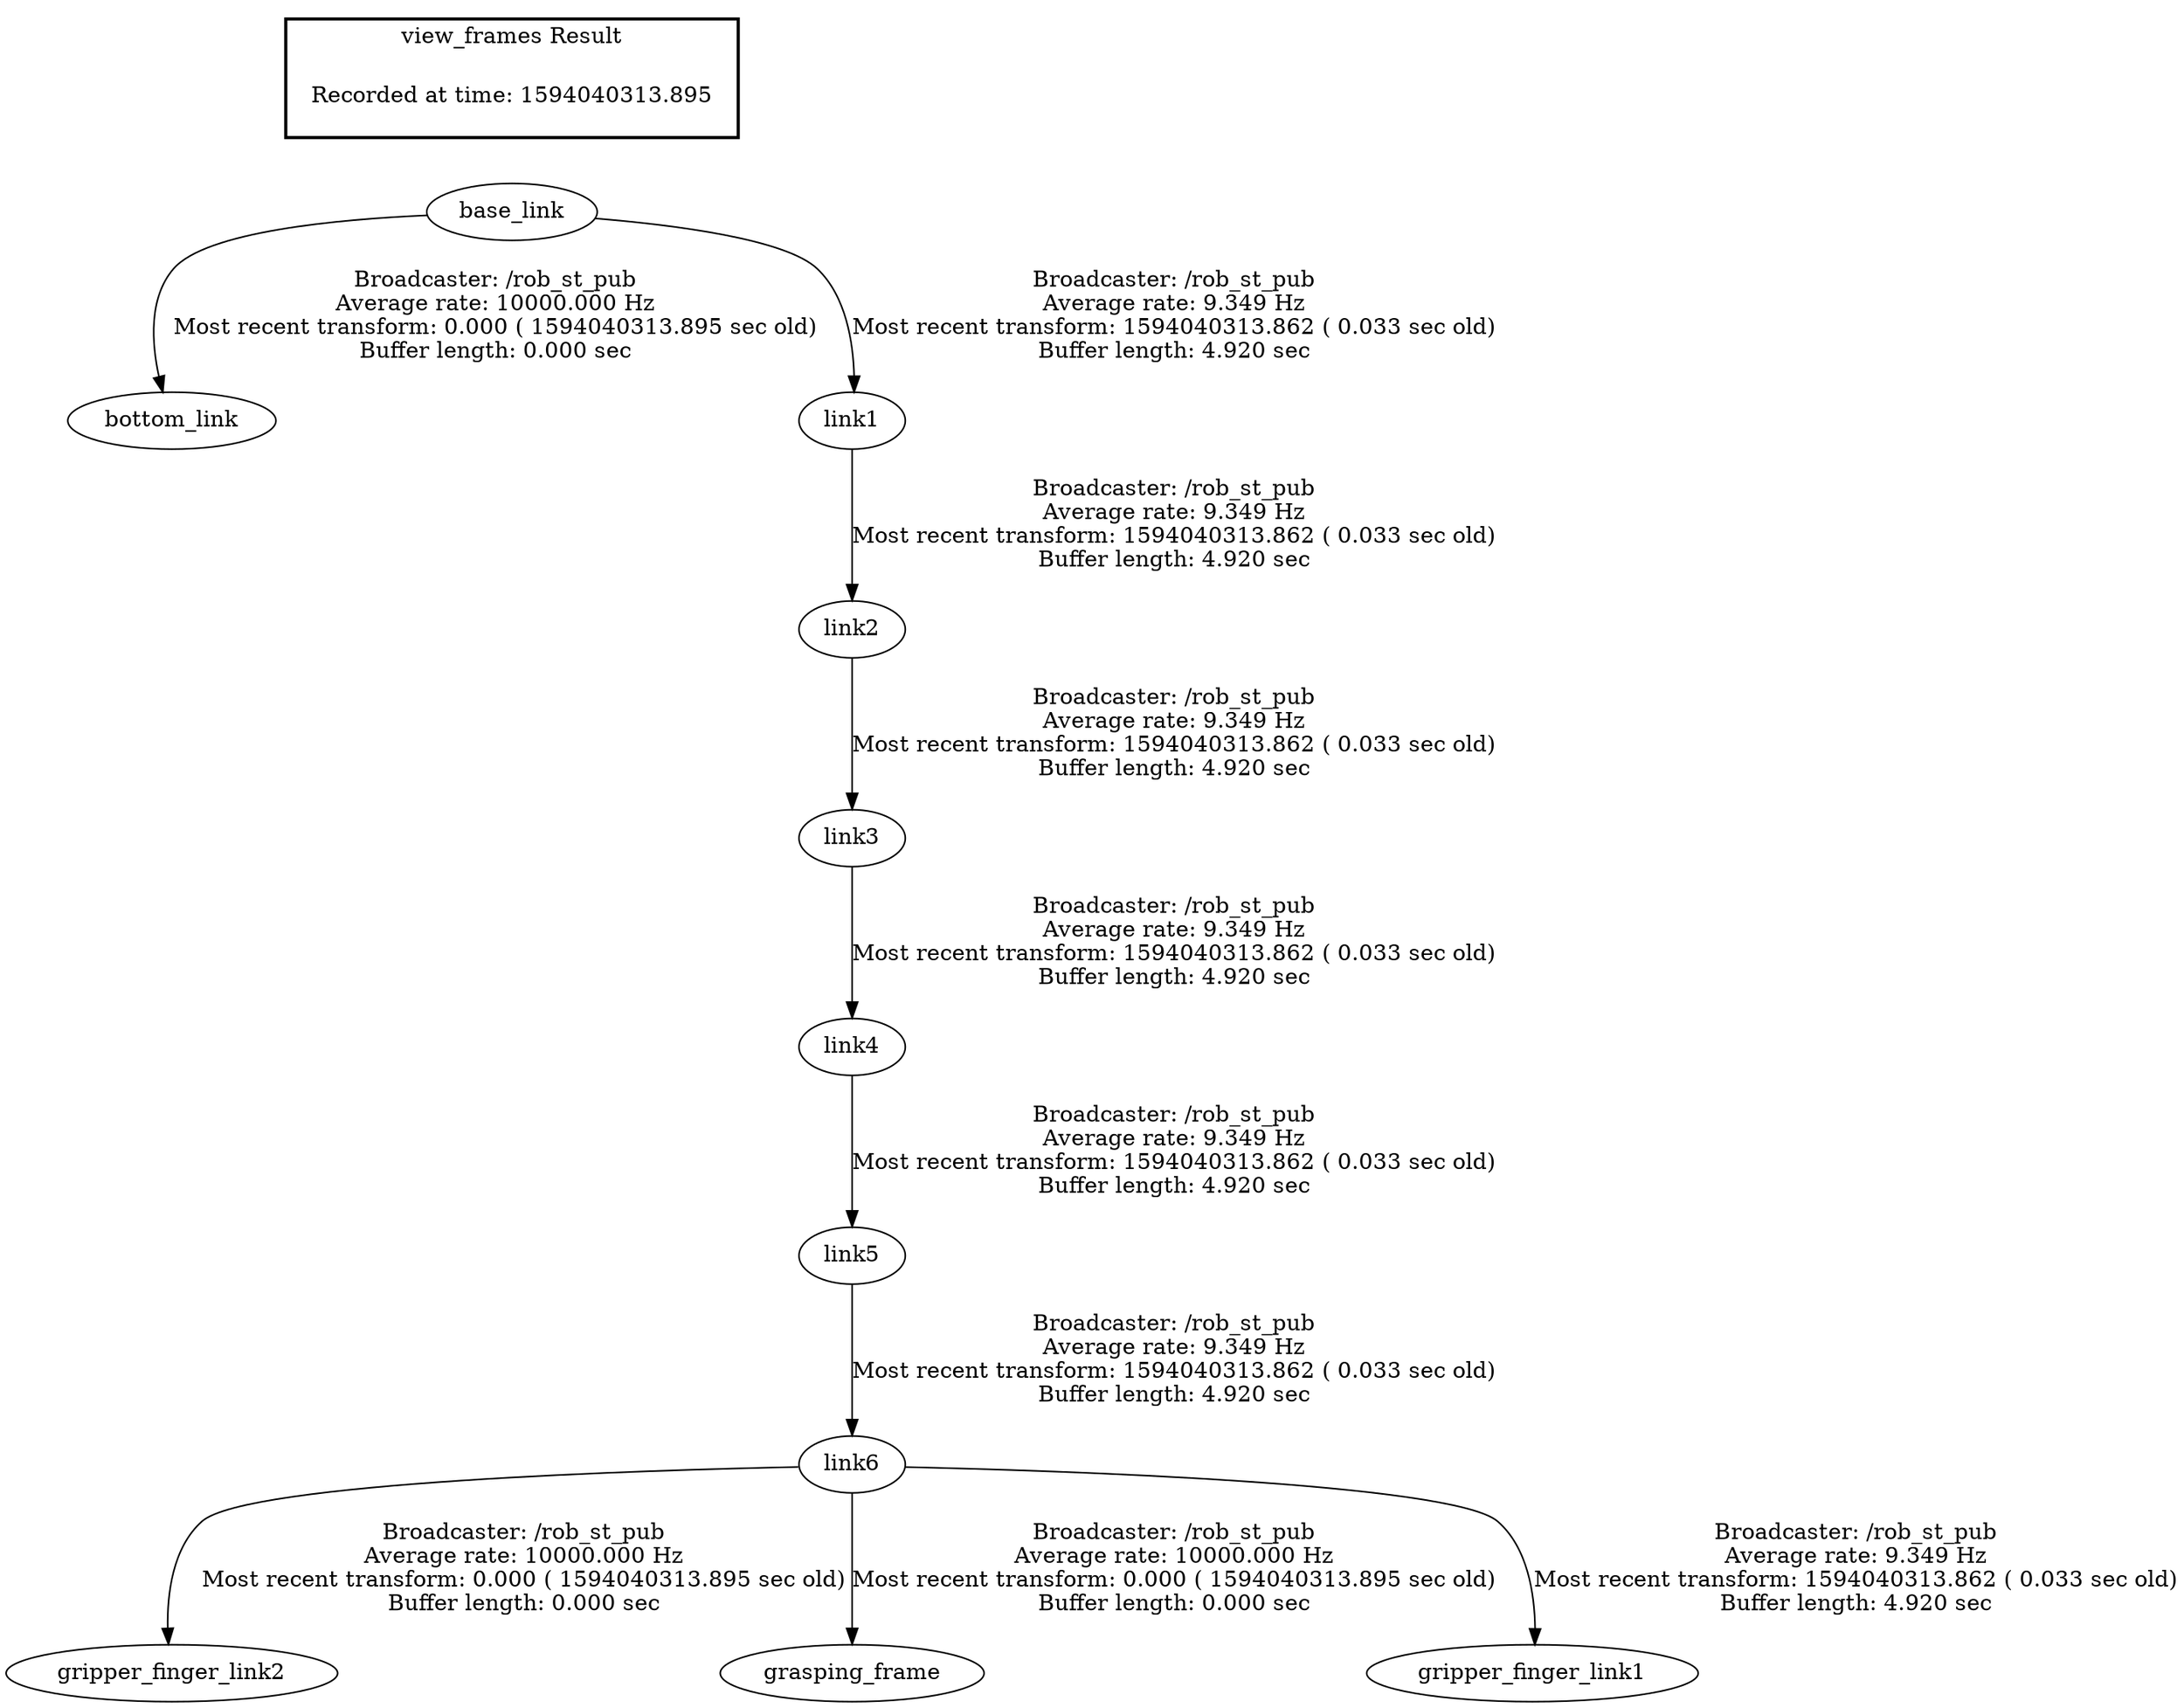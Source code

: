 digraph G {
"base_link" -> "bottom_link"[label="Broadcaster: /rob_st_pub\nAverage rate: 10000.000 Hz\nMost recent transform: 0.000 ( 1594040313.895 sec old)\nBuffer length: 0.000 sec\n"];
"link6" -> "gripper_finger_link2"[label="Broadcaster: /rob_st_pub\nAverage rate: 10000.000 Hz\nMost recent transform: 0.000 ( 1594040313.895 sec old)\nBuffer length: 0.000 sec\n"];
"link5" -> "link6"[label="Broadcaster: /rob_st_pub\nAverage rate: 9.349 Hz\nMost recent transform: 1594040313.862 ( 0.033 sec old)\nBuffer length: 4.920 sec\n"];
"link6" -> "grasping_frame"[label="Broadcaster: /rob_st_pub\nAverage rate: 10000.000 Hz\nMost recent transform: 0.000 ( 1594040313.895 sec old)\nBuffer length: 0.000 sec\n"];
"link6" -> "gripper_finger_link1"[label="Broadcaster: /rob_st_pub\nAverage rate: 9.349 Hz\nMost recent transform: 1594040313.862 ( 0.033 sec old)\nBuffer length: 4.920 sec\n"];
"base_link" -> "link1"[label="Broadcaster: /rob_st_pub\nAverage rate: 9.349 Hz\nMost recent transform: 1594040313.862 ( 0.033 sec old)\nBuffer length: 4.920 sec\n"];
"link1" -> "link2"[label="Broadcaster: /rob_st_pub\nAverage rate: 9.349 Hz\nMost recent transform: 1594040313.862 ( 0.033 sec old)\nBuffer length: 4.920 sec\n"];
"link2" -> "link3"[label="Broadcaster: /rob_st_pub\nAverage rate: 9.349 Hz\nMost recent transform: 1594040313.862 ( 0.033 sec old)\nBuffer length: 4.920 sec\n"];
"link3" -> "link4"[label="Broadcaster: /rob_st_pub\nAverage rate: 9.349 Hz\nMost recent transform: 1594040313.862 ( 0.033 sec old)\nBuffer length: 4.920 sec\n"];
"link4" -> "link5"[label="Broadcaster: /rob_st_pub\nAverage rate: 9.349 Hz\nMost recent transform: 1594040313.862 ( 0.033 sec old)\nBuffer length: 4.920 sec\n"];
edge [style=invis];
 subgraph cluster_legend { style=bold; color=black; label ="view_frames Result";
"Recorded at time: 1594040313.895"[ shape=plaintext ] ;
 }->"base_link";
}